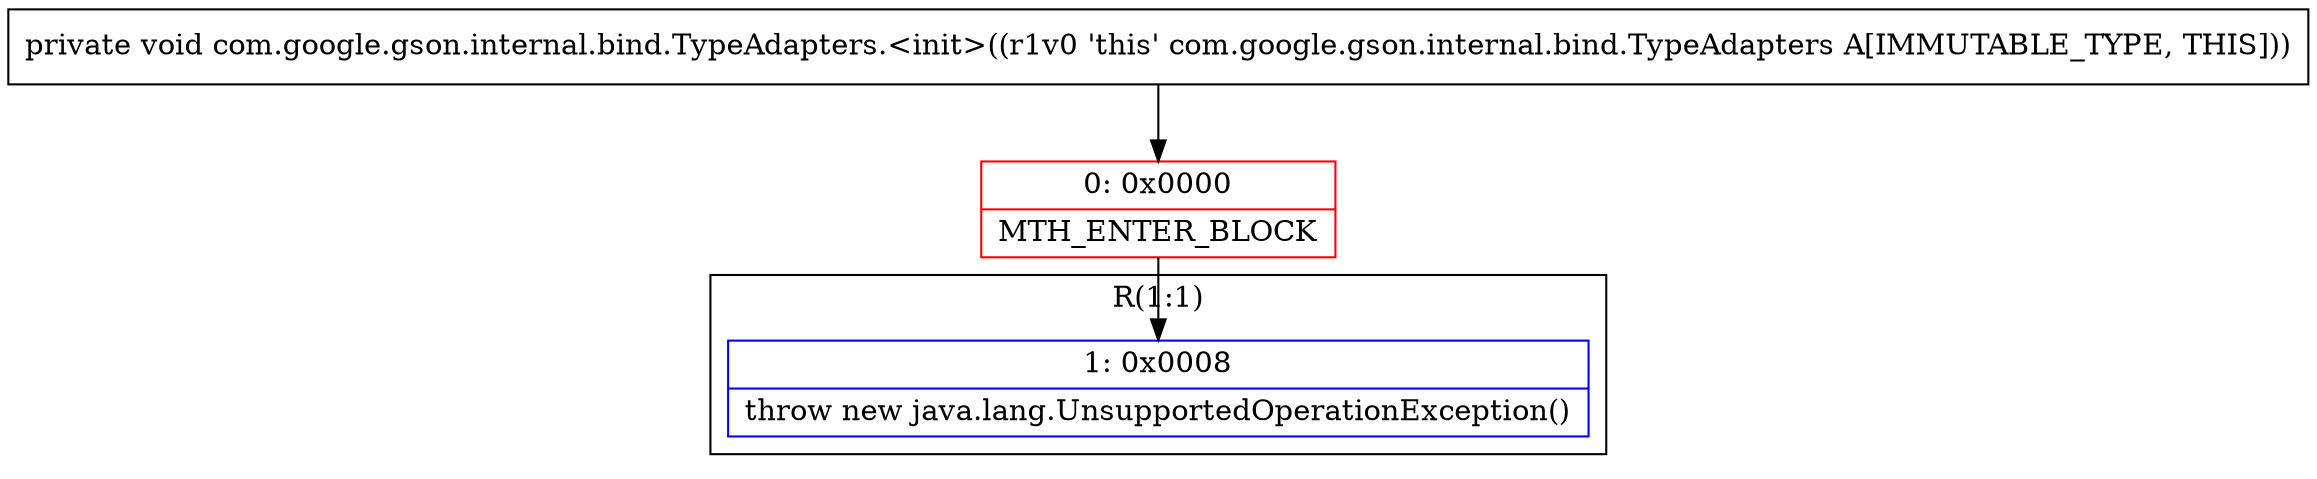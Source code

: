 digraph "CFG forcom.google.gson.internal.bind.TypeAdapters.\<init\>()V" {
subgraph cluster_Region_352780354 {
label = "R(1:1)";
node [shape=record,color=blue];
Node_1 [shape=record,label="{1\:\ 0x0008|throw new java.lang.UnsupportedOperationException()\l}"];
}
Node_0 [shape=record,color=red,label="{0\:\ 0x0000|MTH_ENTER_BLOCK\l}"];
MethodNode[shape=record,label="{private void com.google.gson.internal.bind.TypeAdapters.\<init\>((r1v0 'this' com.google.gson.internal.bind.TypeAdapters A[IMMUTABLE_TYPE, THIS])) }"];
MethodNode -> Node_0;
Node_0 -> Node_1;
}

